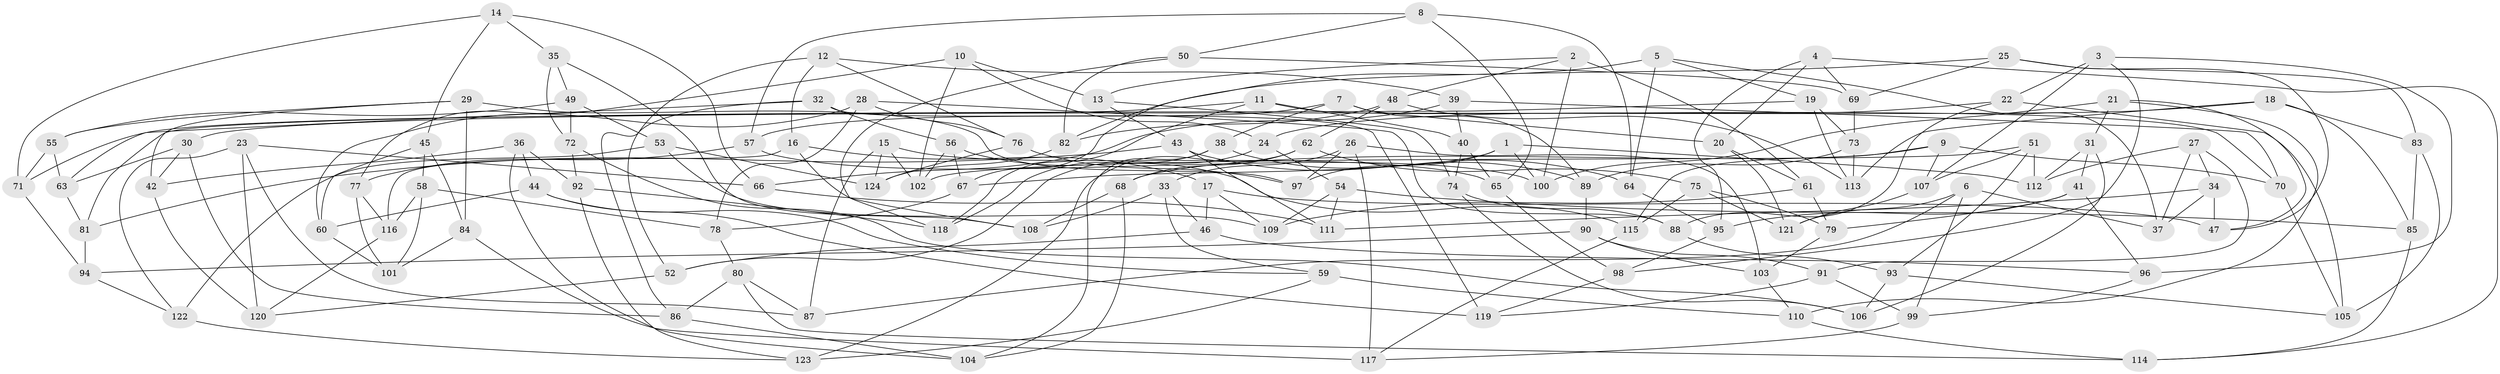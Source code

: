 // coarse degree distribution, {7: 0.05405405405405406, 4: 0.6216216216216216, 5: 0.12162162162162163, 3: 0.08108108108108109, 6: 0.013513513513513514, 8: 0.04054054054054054, 9: 0.02702702702702703, 13: 0.013513513513513514, 10: 0.02702702702702703}
// Generated by graph-tools (version 1.1) at 2025/04/03/04/25 22:04:00]
// undirected, 124 vertices, 248 edges
graph export_dot {
graph [start="1"]
  node [color=gray90,style=filled];
  1;
  2;
  3;
  4;
  5;
  6;
  7;
  8;
  9;
  10;
  11;
  12;
  13;
  14;
  15;
  16;
  17;
  18;
  19;
  20;
  21;
  22;
  23;
  24;
  25;
  26;
  27;
  28;
  29;
  30;
  31;
  32;
  33;
  34;
  35;
  36;
  37;
  38;
  39;
  40;
  41;
  42;
  43;
  44;
  45;
  46;
  47;
  48;
  49;
  50;
  51;
  52;
  53;
  54;
  55;
  56;
  57;
  58;
  59;
  60;
  61;
  62;
  63;
  64;
  65;
  66;
  67;
  68;
  69;
  70;
  71;
  72;
  73;
  74;
  75;
  76;
  77;
  78;
  79;
  80;
  81;
  82;
  83;
  84;
  85;
  86;
  87;
  88;
  89;
  90;
  91;
  92;
  93;
  94;
  95;
  96;
  97;
  98;
  99;
  100;
  101;
  102;
  103;
  104;
  105;
  106;
  107;
  108;
  109;
  110;
  111;
  112;
  113;
  114;
  115;
  116;
  117;
  118;
  119;
  120;
  121;
  122;
  123;
  124;
  1 -- 97;
  1 -- 67;
  1 -- 100;
  1 -- 112;
  2 -- 61;
  2 -- 48;
  2 -- 100;
  2 -- 13;
  3 -- 107;
  3 -- 22;
  3 -- 98;
  3 -- 96;
  4 -- 114;
  4 -- 20;
  4 -- 69;
  4 -- 95;
  5 -- 64;
  5 -- 19;
  5 -- 37;
  5 -- 67;
  6 -- 87;
  6 -- 99;
  6 -- 37;
  6 -- 121;
  7 -- 57;
  7 -- 20;
  7 -- 38;
  7 -- 89;
  8 -- 57;
  8 -- 65;
  8 -- 50;
  8 -- 64;
  9 -- 68;
  9 -- 70;
  9 -- 115;
  9 -- 107;
  10 -- 13;
  10 -- 77;
  10 -- 24;
  10 -- 102;
  11 -- 40;
  11 -- 71;
  11 -- 70;
  11 -- 118;
  12 -- 76;
  12 -- 16;
  12 -- 52;
  12 -- 39;
  13 -- 74;
  13 -- 43;
  14 -- 35;
  14 -- 45;
  14 -- 71;
  14 -- 66;
  15 -- 87;
  15 -- 124;
  15 -- 102;
  15 -- 65;
  16 -- 108;
  16 -- 116;
  16 -- 17;
  17 -- 47;
  17 -- 109;
  17 -- 46;
  18 -- 30;
  18 -- 85;
  18 -- 113;
  18 -- 83;
  19 -- 81;
  19 -- 73;
  19 -- 113;
  20 -- 121;
  20 -- 61;
  21 -- 100;
  21 -- 31;
  21 -- 110;
  21 -- 47;
  22 -- 88;
  22 -- 105;
  22 -- 24;
  23 -- 66;
  23 -- 122;
  23 -- 87;
  23 -- 120;
  24 -- 54;
  24 -- 52;
  25 -- 47;
  25 -- 82;
  25 -- 83;
  25 -- 69;
  26 -- 103;
  26 -- 97;
  26 -- 117;
  26 -- 33;
  27 -- 91;
  27 -- 37;
  27 -- 34;
  27 -- 112;
  28 -- 60;
  28 -- 76;
  28 -- 78;
  28 -- 88;
  29 -- 97;
  29 -- 55;
  29 -- 42;
  29 -- 84;
  30 -- 42;
  30 -- 63;
  30 -- 86;
  31 -- 41;
  31 -- 112;
  31 -- 106;
  32 -- 86;
  32 -- 119;
  32 -- 63;
  32 -- 56;
  33 -- 59;
  33 -- 46;
  33 -- 108;
  34 -- 47;
  34 -- 111;
  34 -- 37;
  35 -- 49;
  35 -- 108;
  35 -- 72;
  36 -- 44;
  36 -- 92;
  36 -- 104;
  36 -- 42;
  38 -- 104;
  38 -- 89;
  38 -- 118;
  39 -- 40;
  39 -- 70;
  39 -- 66;
  40 -- 65;
  40 -- 74;
  41 -- 79;
  41 -- 96;
  41 -- 95;
  42 -- 120;
  43 -- 111;
  43 -- 81;
  43 -- 64;
  44 -- 59;
  44 -- 60;
  44 -- 119;
  45 -- 60;
  45 -- 58;
  45 -- 84;
  46 -- 96;
  46 -- 52;
  48 -- 113;
  48 -- 82;
  48 -- 62;
  49 -- 55;
  49 -- 53;
  49 -- 72;
  50 -- 82;
  50 -- 69;
  50 -- 118;
  51 -- 112;
  51 -- 102;
  51 -- 107;
  51 -- 93;
  52 -- 120;
  53 -- 122;
  53 -- 109;
  53 -- 124;
  54 -- 109;
  54 -- 85;
  54 -- 111;
  55 -- 63;
  55 -- 71;
  56 -- 67;
  56 -- 102;
  56 -- 115;
  57 -- 100;
  57 -- 77;
  58 -- 101;
  58 -- 78;
  58 -- 116;
  59 -- 110;
  59 -- 123;
  60 -- 101;
  61 -- 109;
  61 -- 79;
  62 -- 68;
  62 -- 123;
  62 -- 75;
  63 -- 81;
  64 -- 95;
  65 -- 98;
  66 -- 111;
  67 -- 78;
  68 -- 108;
  68 -- 104;
  69 -- 73;
  70 -- 105;
  71 -- 94;
  72 -- 92;
  72 -- 106;
  73 -- 89;
  73 -- 113;
  74 -- 88;
  74 -- 106;
  75 -- 121;
  75 -- 79;
  75 -- 115;
  76 -- 97;
  76 -- 124;
  77 -- 116;
  77 -- 101;
  78 -- 80;
  79 -- 103;
  80 -- 114;
  80 -- 87;
  80 -- 86;
  81 -- 94;
  82 -- 124;
  83 -- 105;
  83 -- 85;
  84 -- 117;
  84 -- 101;
  85 -- 114;
  86 -- 104;
  88 -- 93;
  89 -- 90;
  90 -- 103;
  90 -- 94;
  90 -- 91;
  91 -- 99;
  91 -- 119;
  92 -- 118;
  92 -- 123;
  93 -- 105;
  93 -- 106;
  94 -- 122;
  95 -- 98;
  96 -- 99;
  98 -- 119;
  99 -- 117;
  103 -- 110;
  107 -- 121;
  110 -- 114;
  115 -- 117;
  116 -- 120;
  122 -- 123;
}

